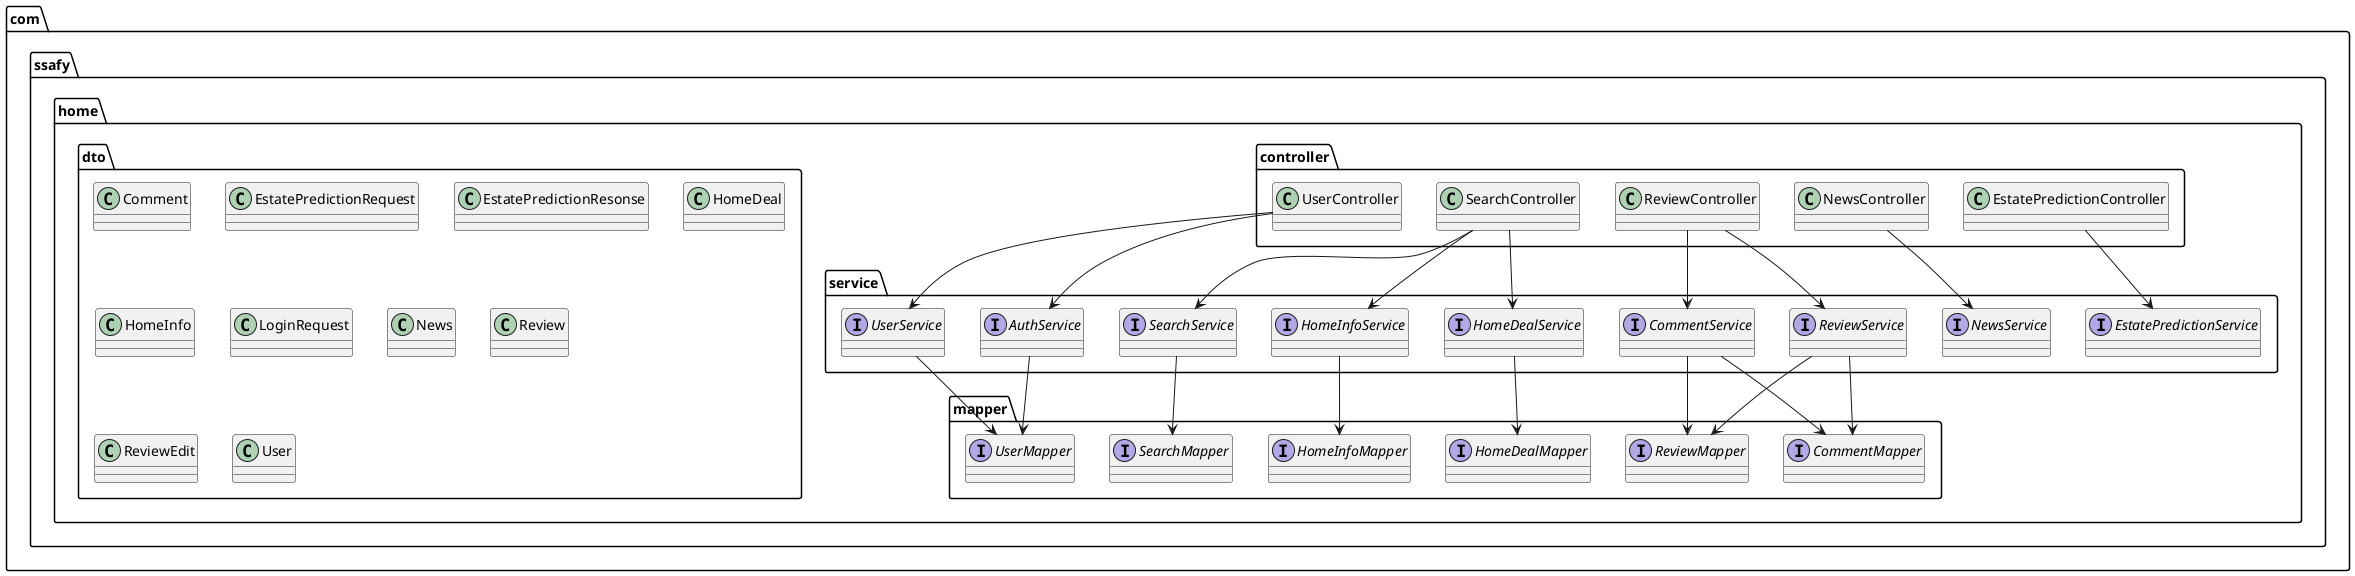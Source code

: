 @startuml prophet house
skinparam classAttributeIconSize 0
set namespaceSeparator .

' 패키지 정의
package com.ssafy.home.controller {
  class EstatePredictionController
  class NewsController
  class ReviewController
  class SearchController
  class UserController
}
package com.ssafy.home.dto {
  class Comment
  class EstatePredictionRequest
  class EstatePredictionResonse
  class HomeDeal
  class HomeInfo
  class LoginRequest
  class News
  class Review
  class ReviewEdit
  class User
}

package com.ssafy.home.service {
  interface AuthService
  interface CommentService
  interface EstatePredictionService
  interface HomeDealService
  interface HomeInfoService
  interface NewsService
  interface ReviewService
  interface SearchService
  interface UserService
}

package com.ssafy.home.mapper {
  interface CommentMapper
  interface HomeDealMapper
  interface HomeInfoMapper
  interface ReviewMapper
  interface SearchMapper
  interface UserMapper
}

' 연결 관계 표현
UserController --> UserService
UserController --> AuthService
AuthService --> UserMapper
UserService --> UserMapper

ReviewController --> ReviewService
ReviewController --> CommentService
CommentService --> ReviewMapper
CommentService --> CommentMapper
ReviewService --> ReviewMapper
ReviewService --> CommentMapper

EstatePredictionController --> EstatePredictionService

SearchController --> SearchService
SearchController --> HomeDealService
SearchController --> HomeInfoService

HomeInfoService --> HomeInfoMapper
HomeDealService --> HomeDealMapper
SearchService --> SearchMapper

NewsController --> NewsService

@enduml
